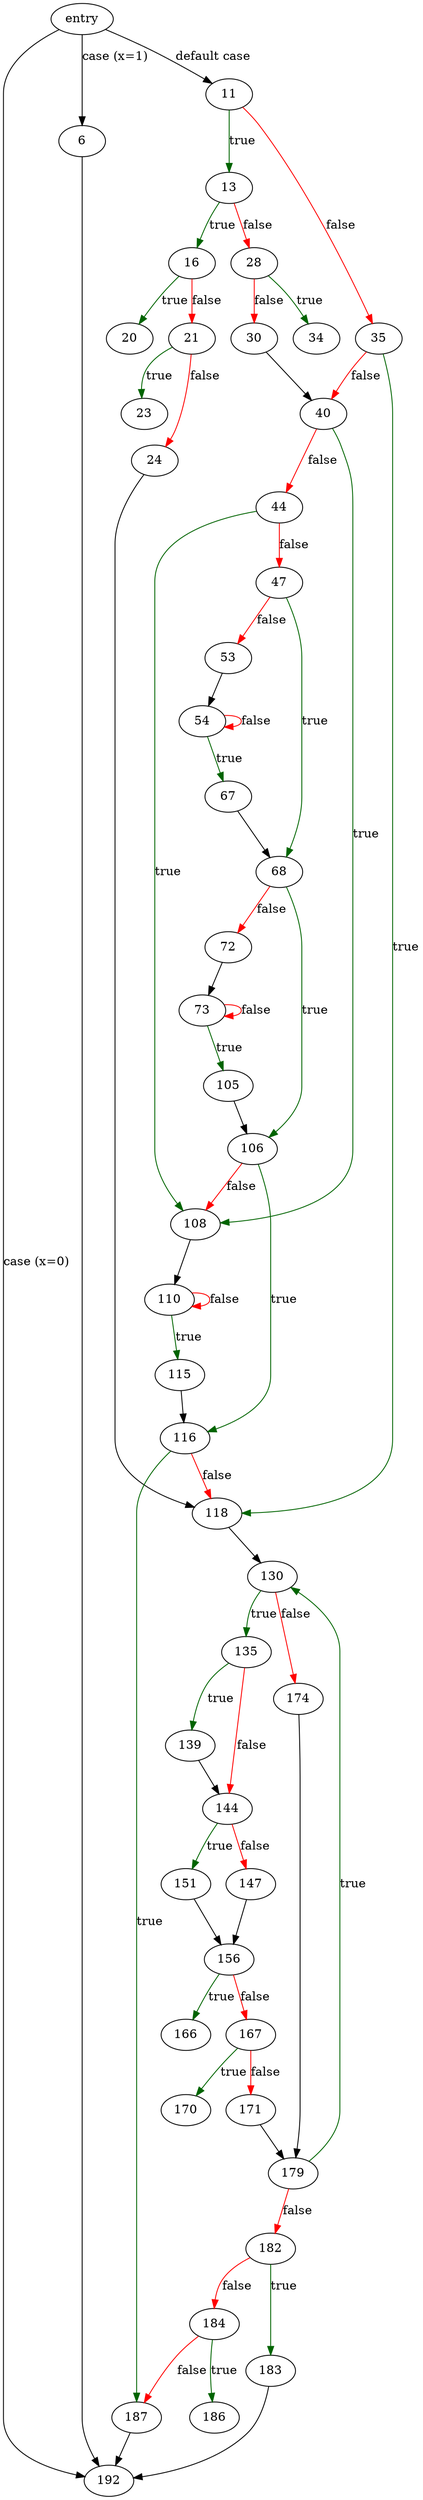 digraph "randperm_new" {
	// Node definitions.
	3 [label=entry];
	6;
	11;
	13;
	16;
	20;
	21;
	23;
	24;
	28;
	30;
	34;
	35;
	40;
	44;
	47;
	53;
	54;
	67;
	68;
	72;
	73;
	105;
	106;
	108;
	110;
	115;
	116;
	118;
	130;
	135;
	139;
	144;
	147;
	151;
	156;
	166;
	167;
	170;
	171;
	174;
	179;
	182;
	183;
	184;
	186;
	187;
	192;

	// Edge definitions.
	3 -> 6 [label="case (x=1)"];
	3 -> 11 [label="default case"];
	3 -> 192 [label="case (x=0)"];
	6 -> 192;
	11 -> 13 [
		color=darkgreen
		label=true
	];
	11 -> 35 [
		color=red
		label=false
	];
	13 -> 16 [
		color=darkgreen
		label=true
	];
	13 -> 28 [
		color=red
		label=false
	];
	16 -> 20 [
		color=darkgreen
		label=true
	];
	16 -> 21 [
		color=red
		label=false
	];
	21 -> 23 [
		color=darkgreen
		label=true
	];
	21 -> 24 [
		color=red
		label=false
	];
	24 -> 118;
	28 -> 30 [
		color=red
		label=false
	];
	28 -> 34 [
		color=darkgreen
		label=true
	];
	30 -> 40;
	35 -> 40 [
		color=red
		label=false
	];
	35 -> 118 [
		color=darkgreen
		label=true
	];
	40 -> 44 [
		color=red
		label=false
	];
	40 -> 108 [
		color=darkgreen
		label=true
	];
	44 -> 47 [
		color=red
		label=false
	];
	44 -> 108 [
		color=darkgreen
		label=true
	];
	47 -> 53 [
		color=red
		label=false
	];
	47 -> 68 [
		color=darkgreen
		label=true
	];
	53 -> 54;
	54 -> 54 [
		color=red
		label=false
	];
	54 -> 67 [
		color=darkgreen
		label=true
	];
	67 -> 68;
	68 -> 72 [
		color=red
		label=false
	];
	68 -> 106 [
		color=darkgreen
		label=true
	];
	72 -> 73;
	73 -> 73 [
		color=red
		label=false
	];
	73 -> 105 [
		color=darkgreen
		label=true
	];
	105 -> 106;
	106 -> 108 [
		color=red
		label=false
	];
	106 -> 116 [
		color=darkgreen
		label=true
	];
	108 -> 110;
	110 -> 110 [
		color=red
		label=false
	];
	110 -> 115 [
		color=darkgreen
		label=true
	];
	115 -> 116;
	116 -> 118 [
		color=red
		label=false
	];
	116 -> 187 [
		color=darkgreen
		label=true
	];
	118 -> 130;
	130 -> 135 [
		color=darkgreen
		label=true
	];
	130 -> 174 [
		color=red
		label=false
	];
	135 -> 139 [
		color=darkgreen
		label=true
	];
	135 -> 144 [
		color=red
		label=false
	];
	139 -> 144;
	144 -> 147 [
		color=red
		label=false
	];
	144 -> 151 [
		color=darkgreen
		label=true
	];
	147 -> 156;
	151 -> 156;
	156 -> 166 [
		color=darkgreen
		label=true
	];
	156 -> 167 [
		color=red
		label=false
	];
	167 -> 170 [
		color=darkgreen
		label=true
	];
	167 -> 171 [
		color=red
		label=false
	];
	171 -> 179;
	174 -> 179;
	179 -> 130 [
		color=darkgreen
		label=true
	];
	179 -> 182 [
		color=red
		label=false
	];
	182 -> 183 [
		color=darkgreen
		label=true
	];
	182 -> 184 [
		color=red
		label=false
	];
	183 -> 192;
	184 -> 186 [
		color=darkgreen
		label=true
	];
	184 -> 187 [
		color=red
		label=false
	];
	187 -> 192;
}